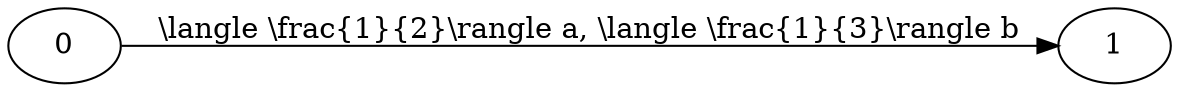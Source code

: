 digraph
{
  vcsn_context = "lal_char(abc)_q"
  rankdir = LR
  edge [texmode = math, lblstyle = auto]
  d2toptions = "--format tikz --tikzedgelabels --graphstyle=automaton --crop --nominsize --autosize"
  d2tdocpreamble = "    \usepackage{amssymb}    \usetikzlibrary{arrows, automata}    \tikzstyle{automaton}=[shorten >=1pt, pos=.4, >=stealth', initial text=]    \tikzstyle{named}=[rectangle, rounded corners]    \tikzstyle{initial}=[initial by arrow]    \tikzstyle{accepting}=[accepting by arrow]  "
  {
    node [texmode = math, style = state]
    0 [style = "state, initial, initial text={3}"]
    1 [style = "state, accepting, accepting text={2}"]
  }
  0 -> 1 [label = "\\langle \\frac{1}{2}\\rangle a, \\langle \\frac{1}{3}\\rangle b"]
}
